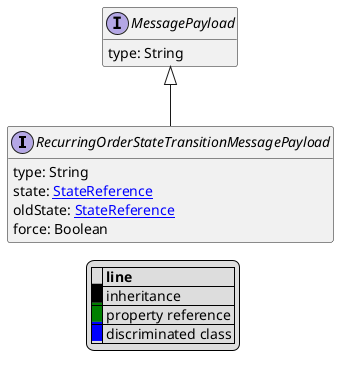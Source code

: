 @startuml

hide empty fields
hide empty methods
legend
|= |= line |
|<back:black>   </back>| inheritance |
|<back:green>   </back>| property reference |
|<back:blue>   </back>| discriminated class |
endlegend
interface RecurringOrderStateTransitionMessagePayload [[RecurringOrderStateTransitionMessagePayload.svg]] extends MessagePayload {
    type: String
    state: [[StateReference.svg StateReference]]
    oldState: [[StateReference.svg StateReference]]
    force: Boolean
}
interface MessagePayload [[MessagePayload.svg]]  {
    type: String
}





@enduml
